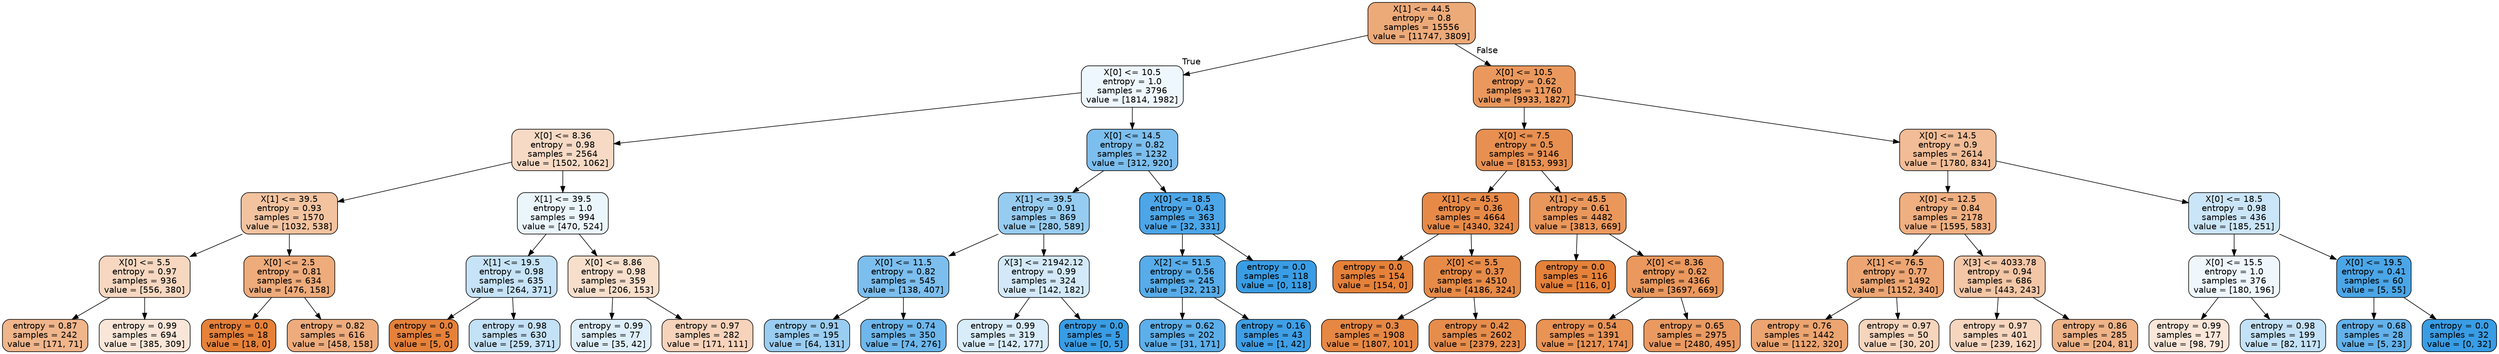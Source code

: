 digraph Tree {
node [shape=box, style="filled, rounded", color="black", fontname=helvetica] ;
edge [fontname=helvetica] ;
0 [label="X[1] <= 44.5\nentropy = 0.8\nsamples = 15556\nvalue = [11747, 3809]", fillcolor="#edaa79"] ;
1 [label="X[0] <= 10.5\nentropy = 1.0\nsamples = 3796\nvalue = [1814, 1982]", fillcolor="#eef7fd"] ;
0 -> 1 [labeldistance=2.5, labelangle=45, headlabel="True"] ;
2 [label="X[0] <= 8.36\nentropy = 0.98\nsamples = 2564\nvalue = [1502, 1062]", fillcolor="#f7dac5"] ;
1 -> 2 ;
3 [label="X[1] <= 39.5\nentropy = 0.93\nsamples = 1570\nvalue = [1032, 538]", fillcolor="#f3c3a0"] ;
2 -> 3 ;
4 [label="X[0] <= 5.5\nentropy = 0.97\nsamples = 936\nvalue = [556, 380]", fillcolor="#f7d7c0"] ;
3 -> 4 ;
5 [label="entropy = 0.87\nsamples = 242\nvalue = [171, 71]", fillcolor="#f0b58b"] ;
4 -> 5 ;
6 [label="entropy = 0.99\nsamples = 694\nvalue = [385, 309]", fillcolor="#fae6d8"] ;
4 -> 6 ;
7 [label="X[0] <= 2.5\nentropy = 0.81\nsamples = 634\nvalue = [476, 158]", fillcolor="#eeab7b"] ;
3 -> 7 ;
8 [label="entropy = 0.0\nsamples = 18\nvalue = [18, 0]", fillcolor="#e58139"] ;
7 -> 8 ;
9 [label="entropy = 0.82\nsamples = 616\nvalue = [458, 158]", fillcolor="#eeac7d"] ;
7 -> 9 ;
10 [label="X[1] <= 39.5\nentropy = 1.0\nsamples = 994\nvalue = [470, 524]", fillcolor="#ebf5fc"] ;
2 -> 10 ;
11 [label="X[1] <= 19.5\nentropy = 0.98\nsamples = 635\nvalue = [264, 371]", fillcolor="#c6e3f8"] ;
10 -> 11 ;
12 [label="entropy = 0.0\nsamples = 5\nvalue = [5, 0]", fillcolor="#e58139"] ;
11 -> 12 ;
13 [label="entropy = 0.98\nsamples = 630\nvalue = [259, 371]", fillcolor="#c3e1f7"] ;
11 -> 13 ;
14 [label="X[0] <= 8.86\nentropy = 0.98\nsamples = 359\nvalue = [206, 153]", fillcolor="#f8dfcc"] ;
10 -> 14 ;
15 [label="entropy = 0.99\nsamples = 77\nvalue = [35, 42]", fillcolor="#deeffb"] ;
14 -> 15 ;
16 [label="entropy = 0.97\nsamples = 282\nvalue = [171, 111]", fillcolor="#f6d3ba"] ;
14 -> 16 ;
17 [label="X[0] <= 14.5\nentropy = 0.82\nsamples = 1232\nvalue = [312, 920]", fillcolor="#7cbeee"] ;
1 -> 17 ;
18 [label="X[1] <= 39.5\nentropy = 0.91\nsamples = 869\nvalue = [280, 589]", fillcolor="#97ccf1"] ;
17 -> 18 ;
19 [label="X[0] <= 11.5\nentropy = 0.82\nsamples = 545\nvalue = [138, 407]", fillcolor="#7cbeee"] ;
18 -> 19 ;
20 [label="entropy = 0.91\nsamples = 195\nvalue = [64, 131]", fillcolor="#9acdf2"] ;
19 -> 20 ;
21 [label="entropy = 0.74\nsamples = 350\nvalue = [74, 276]", fillcolor="#6eb7ec"] ;
19 -> 21 ;
22 [label="X[3] <= 21942.12\nentropy = 0.99\nsamples = 324\nvalue = [142, 182]", fillcolor="#d3e9f9"] ;
18 -> 22 ;
23 [label="entropy = 0.99\nsamples = 319\nvalue = [142, 177]", fillcolor="#d8ecfa"] ;
22 -> 23 ;
24 [label="entropy = 0.0\nsamples = 5\nvalue = [0, 5]", fillcolor="#399de5"] ;
22 -> 24 ;
25 [label="X[0] <= 18.5\nentropy = 0.43\nsamples = 363\nvalue = [32, 331]", fillcolor="#4ca6e8"] ;
17 -> 25 ;
26 [label="X[2] <= 51.5\nentropy = 0.56\nsamples = 245\nvalue = [32, 213]", fillcolor="#57ace9"] ;
25 -> 26 ;
27 [label="entropy = 0.62\nsamples = 202\nvalue = [31, 171]", fillcolor="#5dafea"] ;
26 -> 27 ;
28 [label="entropy = 0.16\nsamples = 43\nvalue = [1, 42]", fillcolor="#3e9fe6"] ;
26 -> 28 ;
29 [label="entropy = 0.0\nsamples = 118\nvalue = [0, 118]", fillcolor="#399de5"] ;
25 -> 29 ;
30 [label="X[0] <= 10.5\nentropy = 0.62\nsamples = 11760\nvalue = [9933, 1827]", fillcolor="#ea985d"] ;
0 -> 30 [labeldistance=2.5, labelangle=-45, headlabel="False"] ;
31 [label="X[0] <= 7.5\nentropy = 0.5\nsamples = 9146\nvalue = [8153, 993]", fillcolor="#e89051"] ;
30 -> 31 ;
32 [label="X[1] <= 45.5\nentropy = 0.36\nsamples = 4664\nvalue = [4340, 324]", fillcolor="#e78a48"] ;
31 -> 32 ;
33 [label="entropy = 0.0\nsamples = 154\nvalue = [154, 0]", fillcolor="#e58139"] ;
32 -> 33 ;
34 [label="X[0] <= 5.5\nentropy = 0.37\nsamples = 4510\nvalue = [4186, 324]", fillcolor="#e78b48"] ;
32 -> 34 ;
35 [label="entropy = 0.3\nsamples = 1908\nvalue = [1807, 101]", fillcolor="#e68844"] ;
34 -> 35 ;
36 [label="entropy = 0.42\nsamples = 2602\nvalue = [2379, 223]", fillcolor="#e78d4c"] ;
34 -> 36 ;
37 [label="X[1] <= 45.5\nentropy = 0.61\nsamples = 4482\nvalue = [3813, 669]", fillcolor="#ea975c"] ;
31 -> 37 ;
38 [label="entropy = 0.0\nsamples = 116\nvalue = [116, 0]", fillcolor="#e58139"] ;
37 -> 38 ;
39 [label="X[0] <= 8.36\nentropy = 0.62\nsamples = 4366\nvalue = [3697, 669]", fillcolor="#ea985d"] ;
37 -> 39 ;
40 [label="entropy = 0.54\nsamples = 1391\nvalue = [1217, 174]", fillcolor="#e99355"] ;
39 -> 40 ;
41 [label="entropy = 0.65\nsamples = 2975\nvalue = [2480, 495]", fillcolor="#ea9a61"] ;
39 -> 41 ;
42 [label="X[0] <= 14.5\nentropy = 0.9\nsamples = 2614\nvalue = [1780, 834]", fillcolor="#f1bc96"] ;
30 -> 42 ;
43 [label="X[0] <= 12.5\nentropy = 0.84\nsamples = 2178\nvalue = [1595, 583]", fillcolor="#efaf81"] ;
42 -> 43 ;
44 [label="X[1] <= 76.5\nentropy = 0.77\nsamples = 1492\nvalue = [1152, 340]", fillcolor="#eda673"] ;
43 -> 44 ;
45 [label="entropy = 0.76\nsamples = 1442\nvalue = [1122, 320]", fillcolor="#eca571"] ;
44 -> 45 ;
46 [label="entropy = 0.97\nsamples = 50\nvalue = [30, 20]", fillcolor="#f6d5bd"] ;
44 -> 46 ;
47 [label="X[3] <= 4033.78\nentropy = 0.94\nsamples = 686\nvalue = [443, 243]", fillcolor="#f3c6a6"] ;
43 -> 47 ;
48 [label="entropy = 0.97\nsamples = 401\nvalue = [239, 162]", fillcolor="#f7d6bf"] ;
47 -> 48 ;
49 [label="entropy = 0.86\nsamples = 285\nvalue = [204, 81]", fillcolor="#efb388"] ;
47 -> 49 ;
50 [label="X[0] <= 18.5\nentropy = 0.98\nsamples = 436\nvalue = [185, 251]", fillcolor="#cbe5f8"] ;
42 -> 50 ;
51 [label="X[0] <= 15.5\nentropy = 1.0\nsamples = 376\nvalue = [180, 196]", fillcolor="#eff7fd"] ;
50 -> 51 ;
52 [label="entropy = 0.99\nsamples = 177\nvalue = [98, 79]", fillcolor="#fae7d9"] ;
51 -> 52 ;
53 [label="entropy = 0.98\nsamples = 199\nvalue = [82, 117]", fillcolor="#c4e2f7"] ;
51 -> 53 ;
54 [label="X[0] <= 19.5\nentropy = 0.41\nsamples = 60\nvalue = [5, 55]", fillcolor="#4ba6e7"] ;
50 -> 54 ;
55 [label="entropy = 0.68\nsamples = 28\nvalue = [5, 23]", fillcolor="#64b2eb"] ;
54 -> 55 ;
56 [label="entropy = 0.0\nsamples = 32\nvalue = [0, 32]", fillcolor="#399de5"] ;
54 -> 56 ;
}